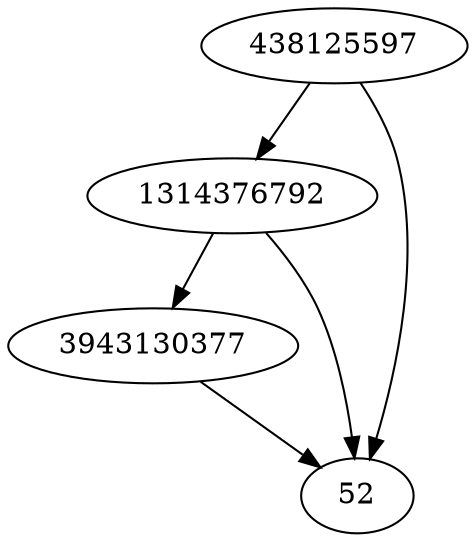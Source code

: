 strict digraph  {
1314376792;
3943130377;
52;
438125597;
1314376792 -> 52;
1314376792 -> 3943130377;
3943130377 -> 52;
438125597 -> 52;
438125597 -> 1314376792;
}
